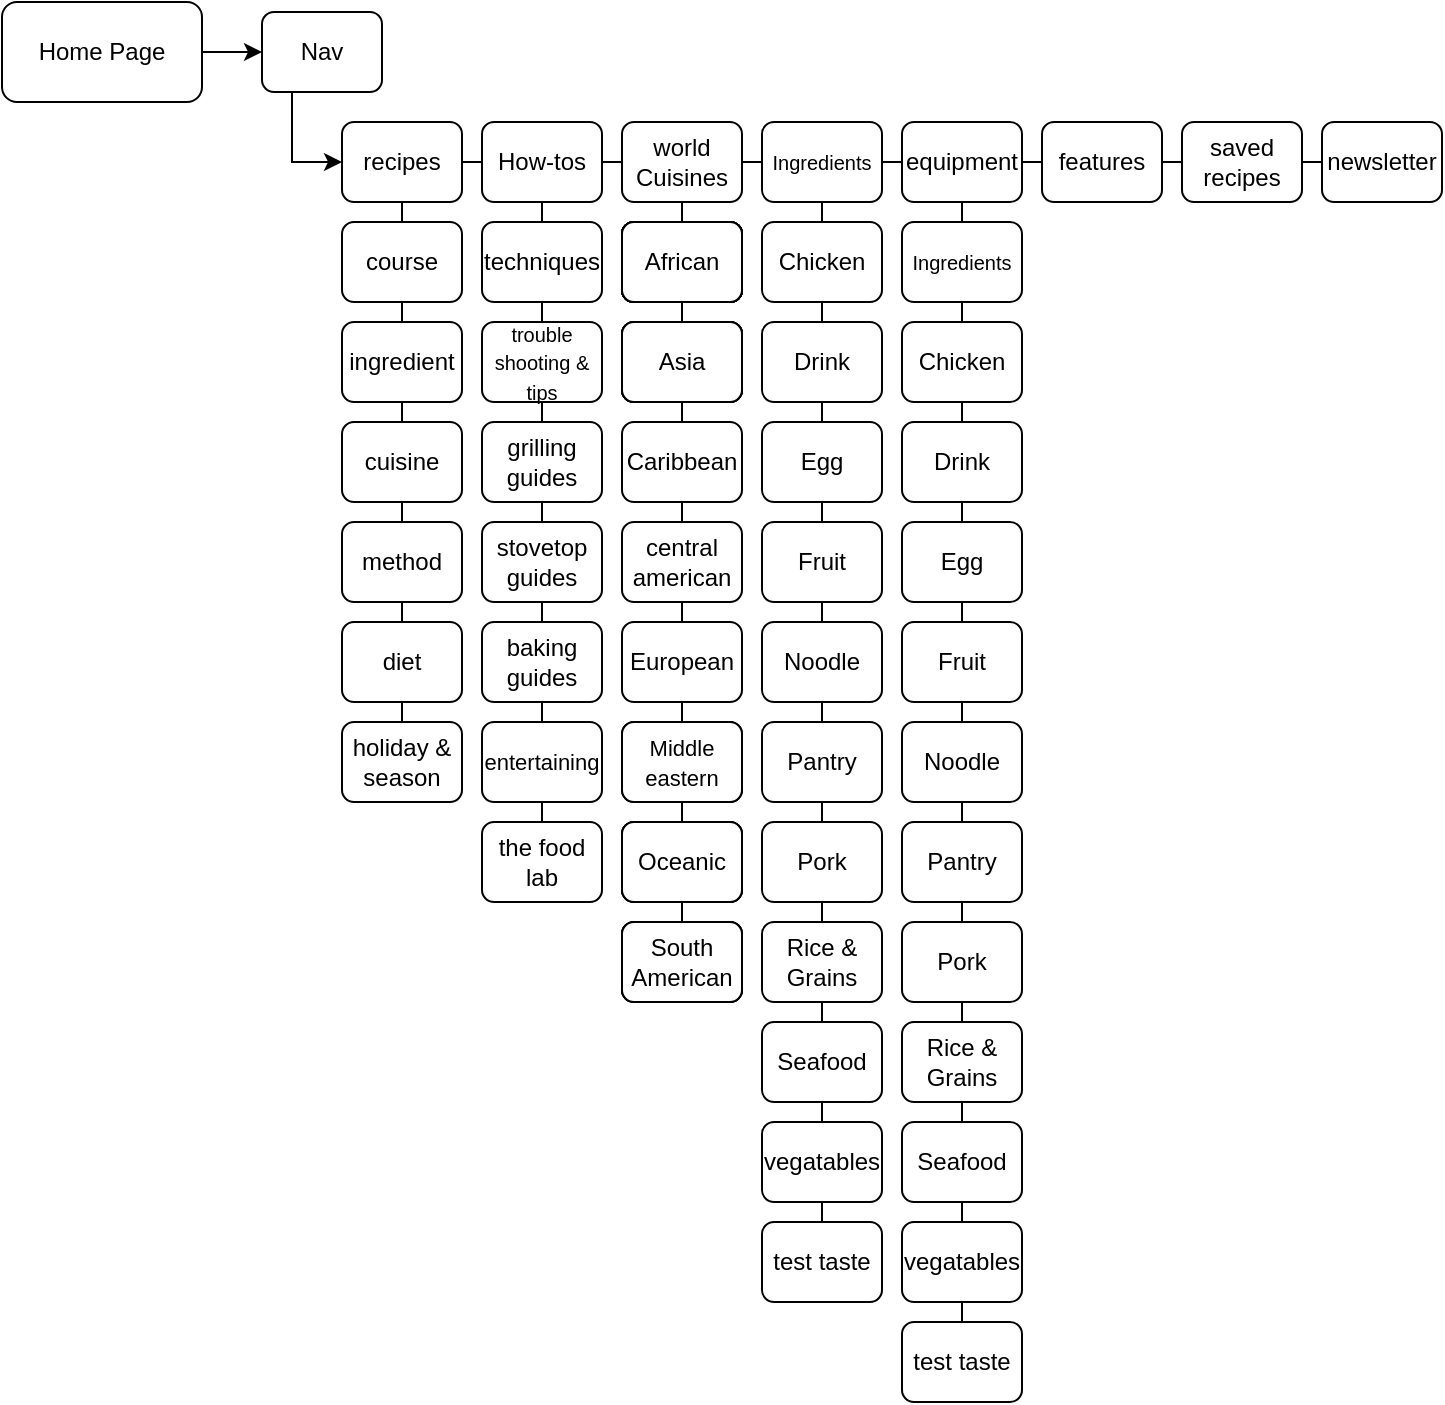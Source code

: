<mxfile version="21.5.0" type="github">
  <diagram name="Page-1" id="UxIshtgka003ao0sYjYL">
    <mxGraphModel dx="794" dy="438" grid="1" gridSize="10" guides="1" tooltips="1" connect="1" arrows="0" fold="1" page="1" pageScale="1" pageWidth="1100" pageHeight="1700" math="0" shadow="0">
      <root>
        <mxCell id="0" />
        <mxCell id="1" parent="0" />
        <mxCell id="VxDrKxtzlqHsqCCPACk3-93" value="" style="endArrow=none;html=1;rounded=0;" edge="1" parent="1" source="VxDrKxtzlqHsqCCPACk3-90" target="VxDrKxtzlqHsqCCPACk3-13">
          <mxGeometry width="50" height="50" relative="1" as="geometry">
            <mxPoint x="600" y="400" as="sourcePoint" />
            <mxPoint x="480" y="380" as="targetPoint" />
          </mxGeometry>
        </mxCell>
        <mxCell id="VxDrKxtzlqHsqCCPACk3-22" value="" style="endArrow=none;html=1;rounded=0;" edge="1" parent="1" source="VxDrKxtzlqHsqCCPACk3-16" target="VxDrKxtzlqHsqCCPACk3-9">
          <mxGeometry width="50" height="50" relative="1" as="geometry">
            <mxPoint x="380" y="230" as="sourcePoint" />
            <mxPoint x="430" y="180" as="targetPoint" />
          </mxGeometry>
        </mxCell>
        <mxCell id="VxDrKxtzlqHsqCCPACk3-125" value="" style="endArrow=none;html=1;rounded=0;" edge="1" parent="1" source="VxDrKxtzlqHsqCCPACk3-121" target="VxDrKxtzlqHsqCCPACk3-12">
          <mxGeometry width="50" height="50" relative="1" as="geometry">
            <mxPoint x="670" y="450" as="sourcePoint" />
            <mxPoint x="550" y="430" as="targetPoint" />
          </mxGeometry>
        </mxCell>
        <mxCell id="VxDrKxtzlqHsqCCPACk3-45" value="" style="endArrow=none;html=1;rounded=0;exitX=0.5;exitY=1;exitDx=0;exitDy=0;" edge="1" source="VxDrKxtzlqHsqCCPACk3-50" parent="1">
          <mxGeometry width="50" height="50" relative="1" as="geometry">
            <mxPoint x="470" y="240" as="sourcePoint" />
            <mxPoint x="350" y="110" as="targetPoint" />
            <Array as="points">
              <mxPoint x="350" y="500" />
              <mxPoint x="350" y="300" />
            </Array>
          </mxGeometry>
        </mxCell>
        <mxCell id="VxDrKxtzlqHsqCCPACk3-37" value="" style="endArrow=none;html=1;rounded=0;exitX=0.5;exitY=1;exitDx=0;exitDy=0;" edge="1" source="VxDrKxtzlqHsqCCPACk3-41" parent="1">
          <mxGeometry width="50" height="50" relative="1" as="geometry">
            <mxPoint x="400" y="240" as="sourcePoint" />
            <mxPoint x="280" y="110" as="targetPoint" />
          </mxGeometry>
        </mxCell>
        <mxCell id="VxDrKxtzlqHsqCCPACk3-33" value="" style="endArrow=none;html=1;rounded=0;" edge="1" parent="1" source="VxDrKxtzlqHsqCCPACk3-32" target="VxDrKxtzlqHsqCCPACk3-16">
          <mxGeometry width="50" height="50" relative="1" as="geometry">
            <mxPoint x="330" y="240" as="sourcePoint" />
            <mxPoint x="380" y="190" as="targetPoint" />
          </mxGeometry>
        </mxCell>
        <mxCell id="VxDrKxtzlqHsqCCPACk3-21" style="edgeStyle=orthogonalEdgeStyle;rounded=0;orthogonalLoop=1;jettySize=auto;html=1;exitX=0.25;exitY=1;exitDx=0;exitDy=0;entryX=0;entryY=0.5;entryDx=0;entryDy=0;" edge="1" parent="1" source="VxDrKxtzlqHsqCCPACk3-6" target="VxDrKxtzlqHsqCCPACk3-16">
          <mxGeometry relative="1" as="geometry" />
        </mxCell>
        <mxCell id="VxDrKxtzlqHsqCCPACk3-6" value="Nav" style="rounded=1;whiteSpace=wrap;html=1;" vertex="1" parent="1">
          <mxGeometry x="140" y="15" width="60" height="40" as="geometry" />
        </mxCell>
        <mxCell id="VxDrKxtzlqHsqCCPACk3-8" style="edgeStyle=orthogonalEdgeStyle;rounded=0;orthogonalLoop=1;jettySize=auto;html=1;exitX=1;exitY=0.5;exitDx=0;exitDy=0;entryX=0;entryY=0.5;entryDx=0;entryDy=0;" edge="1" parent="1" source="VxDrKxtzlqHsqCCPACk3-7" target="VxDrKxtzlqHsqCCPACk3-6">
          <mxGeometry relative="1" as="geometry" />
        </mxCell>
        <mxCell id="VxDrKxtzlqHsqCCPACk3-7" value="Home Page" style="rounded=1;whiteSpace=wrap;html=1;" vertex="1" parent="1">
          <mxGeometry x="10" y="10" width="100" height="50" as="geometry" />
        </mxCell>
        <mxCell id="VxDrKxtzlqHsqCCPACk3-25" value="course" style="rounded=1;whiteSpace=wrap;html=1;" vertex="1" parent="1">
          <mxGeometry x="180" y="120" width="60" height="40" as="geometry" />
        </mxCell>
        <mxCell id="VxDrKxtzlqHsqCCPACk3-26" value="ingredient" style="rounded=1;whiteSpace=wrap;html=1;" vertex="1" parent="1">
          <mxGeometry x="180" y="170" width="60" height="40" as="geometry" />
        </mxCell>
        <mxCell id="VxDrKxtzlqHsqCCPACk3-27" value="cuisine" style="rounded=1;whiteSpace=wrap;html=1;" vertex="1" parent="1">
          <mxGeometry x="180" y="220" width="60" height="40" as="geometry" />
        </mxCell>
        <mxCell id="VxDrKxtzlqHsqCCPACk3-28" style="edgeStyle=orthogonalEdgeStyle;rounded=0;orthogonalLoop=1;jettySize=auto;html=1;exitX=0.5;exitY=1;exitDx=0;exitDy=0;" edge="1" parent="1" source="VxDrKxtzlqHsqCCPACk3-26" target="VxDrKxtzlqHsqCCPACk3-26">
          <mxGeometry relative="1" as="geometry" />
        </mxCell>
        <mxCell id="VxDrKxtzlqHsqCCPACk3-29" style="edgeStyle=orthogonalEdgeStyle;rounded=0;orthogonalLoop=1;jettySize=auto;html=1;exitX=0.5;exitY=1;exitDx=0;exitDy=0;" edge="1" parent="1" source="VxDrKxtzlqHsqCCPACk3-27" target="VxDrKxtzlqHsqCCPACk3-27">
          <mxGeometry relative="1" as="geometry" />
        </mxCell>
        <mxCell id="VxDrKxtzlqHsqCCPACk3-30" value="method" style="rounded=1;whiteSpace=wrap;html=1;" vertex="1" parent="1">
          <mxGeometry x="180" y="270" width="60" height="40" as="geometry" />
        </mxCell>
        <mxCell id="VxDrKxtzlqHsqCCPACk3-31" value="diet" style="rounded=1;whiteSpace=wrap;html=1;" vertex="1" parent="1">
          <mxGeometry x="180" y="320" width="60" height="40" as="geometry" />
        </mxCell>
        <mxCell id="VxDrKxtzlqHsqCCPACk3-32" value="holiday &amp;amp; season" style="rounded=1;whiteSpace=wrap;html=1;" vertex="1" parent="1">
          <mxGeometry x="180" y="370" width="60" height="40" as="geometry" />
        </mxCell>
        <mxCell id="VxDrKxtzlqHsqCCPACk3-34" value="techniques" style="rounded=1;whiteSpace=wrap;html=1;" vertex="1" parent="1">
          <mxGeometry x="250" y="120" width="60" height="40" as="geometry" />
        </mxCell>
        <mxCell id="VxDrKxtzlqHsqCCPACk3-35" value="&lt;font style=&quot;font-size: 10px;&quot;&gt;trouble&lt;br&gt;shooting &amp;amp;&lt;br&gt;tips&lt;br&gt;&lt;/font&gt;" style="rounded=1;whiteSpace=wrap;html=1;" vertex="1" parent="1">
          <mxGeometry x="250" y="170" width="60" height="40" as="geometry" />
        </mxCell>
        <mxCell id="VxDrKxtzlqHsqCCPACk3-36" value="grilling guides" style="rounded=1;whiteSpace=wrap;html=1;" vertex="1" parent="1">
          <mxGeometry x="250" y="220" width="60" height="40" as="geometry" />
        </mxCell>
        <mxCell id="VxDrKxtzlqHsqCCPACk3-38" value="stovetop guides" style="rounded=1;whiteSpace=wrap;html=1;" vertex="1" parent="1">
          <mxGeometry x="250" y="270" width="60" height="40" as="geometry" />
        </mxCell>
        <mxCell id="VxDrKxtzlqHsqCCPACk3-39" value="baking guides" style="rounded=1;whiteSpace=wrap;html=1;" vertex="1" parent="1">
          <mxGeometry x="250" y="320" width="60" height="40" as="geometry" />
        </mxCell>
        <mxCell id="VxDrKxtzlqHsqCCPACk3-40" value="&lt;font style=&quot;font-size: 11px;&quot;&gt;entertaining&lt;/font&gt;" style="rounded=1;whiteSpace=wrap;html=1;" vertex="1" parent="1">
          <mxGeometry x="250" y="370" width="60" height="40" as="geometry" />
        </mxCell>
        <mxCell id="VxDrKxtzlqHsqCCPACk3-41" value="the food lab" style="rounded=1;whiteSpace=wrap;html=1;" vertex="1" parent="1">
          <mxGeometry x="250" y="420" width="60" height="40" as="geometry" />
        </mxCell>
        <mxCell id="VxDrKxtzlqHsqCCPACk3-43" value="African" style="rounded=1;whiteSpace=wrap;html=1;" vertex="1" parent="1">
          <mxGeometry x="320" y="120" width="60" height="40" as="geometry" />
        </mxCell>
        <mxCell id="VxDrKxtzlqHsqCCPACk3-44" value="&lt;font style=&quot;font-size: 12px;&quot;&gt;Asia&lt;br&gt;&lt;/font&gt;" style="rounded=1;whiteSpace=wrap;html=1;" vertex="1" parent="1">
          <mxGeometry x="320" y="170" width="60" height="40" as="geometry" />
        </mxCell>
        <mxCell id="VxDrKxtzlqHsqCCPACk3-46" value="Caribbean" style="rounded=1;whiteSpace=wrap;html=1;" vertex="1" parent="1">
          <mxGeometry x="320" y="220" width="60" height="40" as="geometry" />
        </mxCell>
        <mxCell id="VxDrKxtzlqHsqCCPACk3-47" value="central american" style="rounded=1;whiteSpace=wrap;html=1;" vertex="1" parent="1">
          <mxGeometry x="320" y="270" width="60" height="40" as="geometry" />
        </mxCell>
        <mxCell id="VxDrKxtzlqHsqCCPACk3-48" value="European" style="rounded=1;whiteSpace=wrap;html=1;" vertex="1" parent="1">
          <mxGeometry x="320" y="320" width="60" height="40" as="geometry" />
        </mxCell>
        <mxCell id="VxDrKxtzlqHsqCCPACk3-49" value="&lt;font style=&quot;font-size: 11px;&quot;&gt;Middle eastern&lt;/font&gt;" style="rounded=1;whiteSpace=wrap;html=1;" vertex="1" parent="1">
          <mxGeometry x="320" y="370" width="60" height="40" as="geometry" />
        </mxCell>
        <mxCell id="VxDrKxtzlqHsqCCPACk3-50" value="North American" style="rounded=1;whiteSpace=wrap;html=1;" vertex="1" parent="1">
          <mxGeometry x="320" y="420" width="60" height="40" as="geometry" />
        </mxCell>
        <mxCell id="VxDrKxtzlqHsqCCPACk3-51" value="Oceanic" style="rounded=1;whiteSpace=wrap;html=1;" vertex="1" parent="1">
          <mxGeometry x="320" y="470" width="60" height="40" as="geometry" />
        </mxCell>
        <mxCell id="VxDrKxtzlqHsqCCPACk3-57" value="Oceanic" style="rounded=1;whiteSpace=wrap;html=1;" vertex="1" parent="1">
          <mxGeometry x="320" y="470" width="60" height="40" as="geometry" />
        </mxCell>
        <mxCell id="VxDrKxtzlqHsqCCPACk3-58" value="North American" style="rounded=1;whiteSpace=wrap;html=1;" vertex="1" parent="1">
          <mxGeometry x="320" y="420" width="60" height="40" as="geometry" />
        </mxCell>
        <mxCell id="VxDrKxtzlqHsqCCPACk3-59" value="&lt;font style=&quot;font-size: 11px;&quot;&gt;Middle eastern&lt;/font&gt;" style="rounded=1;whiteSpace=wrap;html=1;" vertex="1" parent="1">
          <mxGeometry x="320" y="370" width="60" height="40" as="geometry" />
        </mxCell>
        <mxCell id="VxDrKxtzlqHsqCCPACk3-65" value="African" style="rounded=1;whiteSpace=wrap;html=1;" vertex="1" parent="1">
          <mxGeometry x="320" y="120" width="60" height="40" as="geometry" />
        </mxCell>
        <mxCell id="VxDrKxtzlqHsqCCPACk3-66" value="African" style="rounded=1;whiteSpace=wrap;html=1;" vertex="1" parent="1">
          <mxGeometry x="320" y="120" width="60" height="40" as="geometry" />
        </mxCell>
        <mxCell id="VxDrKxtzlqHsqCCPACk3-67" value="African" style="rounded=1;whiteSpace=wrap;html=1;" vertex="1" parent="1">
          <mxGeometry x="320" y="120" width="60" height="40" as="geometry" />
        </mxCell>
        <mxCell id="VxDrKxtzlqHsqCCPACk3-68" value="African" style="rounded=1;whiteSpace=wrap;html=1;" vertex="1" parent="1">
          <mxGeometry x="320" y="120" width="60" height="40" as="geometry" />
        </mxCell>
        <mxCell id="VxDrKxtzlqHsqCCPACk3-69" value="African" style="rounded=1;whiteSpace=wrap;html=1;" vertex="1" parent="1">
          <mxGeometry x="320" y="120" width="60" height="40" as="geometry" />
        </mxCell>
        <mxCell id="VxDrKxtzlqHsqCCPACk3-70" value="African" style="rounded=1;whiteSpace=wrap;html=1;" vertex="1" parent="1">
          <mxGeometry x="320" y="120" width="60" height="40" as="geometry" />
        </mxCell>
        <mxCell id="VxDrKxtzlqHsqCCPACk3-71" value="&lt;font style=&quot;font-size: 12px;&quot;&gt;Asia&lt;br&gt;&lt;/font&gt;" style="rounded=1;whiteSpace=wrap;html=1;" vertex="1" parent="1">
          <mxGeometry x="320" y="170" width="60" height="40" as="geometry" />
        </mxCell>
        <mxCell id="VxDrKxtzlqHsqCCPACk3-72" value="African" style="rounded=1;whiteSpace=wrap;html=1;" vertex="1" parent="1">
          <mxGeometry x="320" y="120" width="60" height="40" as="geometry" />
        </mxCell>
        <mxCell id="VxDrKxtzlqHsqCCPACk3-73" value="&lt;font style=&quot;font-size: 12px;&quot;&gt;Asia&lt;br&gt;&lt;/font&gt;" style="rounded=1;whiteSpace=wrap;html=1;" vertex="1" parent="1">
          <mxGeometry x="320" y="170" width="60" height="40" as="geometry" />
        </mxCell>
        <mxCell id="VxDrKxtzlqHsqCCPACk3-74" value="African" style="rounded=1;whiteSpace=wrap;html=1;" vertex="1" parent="1">
          <mxGeometry x="320" y="120" width="60" height="40" as="geometry" />
        </mxCell>
        <mxCell id="VxDrKxtzlqHsqCCPACk3-75" value="&lt;font style=&quot;font-size: 12px;&quot;&gt;Asia&lt;br&gt;&lt;/font&gt;" style="rounded=1;whiteSpace=wrap;html=1;" vertex="1" parent="1">
          <mxGeometry x="320" y="170" width="60" height="40" as="geometry" />
        </mxCell>
        <mxCell id="VxDrKxtzlqHsqCCPACk3-76" value="African" style="rounded=1;whiteSpace=wrap;html=1;" vertex="1" parent="1">
          <mxGeometry x="320" y="120" width="60" height="40" as="geometry" />
        </mxCell>
        <mxCell id="VxDrKxtzlqHsqCCPACk3-77" value="&lt;font style=&quot;font-size: 12px;&quot;&gt;Asia&lt;br&gt;&lt;/font&gt;" style="rounded=1;whiteSpace=wrap;html=1;" vertex="1" parent="1">
          <mxGeometry x="320" y="170" width="60" height="40" as="geometry" />
        </mxCell>
        <mxCell id="VxDrKxtzlqHsqCCPACk3-78" value="South American" style="rounded=1;whiteSpace=wrap;html=1;" vertex="1" parent="1">
          <mxGeometry x="320" y="470" width="60" height="40" as="geometry" />
        </mxCell>
        <mxCell id="VxDrKxtzlqHsqCCPACk3-79" value="Oceanic" style="rounded=1;whiteSpace=wrap;html=1;" vertex="1" parent="1">
          <mxGeometry x="320" y="420" width="60" height="40" as="geometry" />
        </mxCell>
        <mxCell id="VxDrKxtzlqHsqCCPACk3-9" value="newsletter" style="rounded=1;whiteSpace=wrap;html=1;" vertex="1" parent="1">
          <mxGeometry x="670" y="70" width="60" height="40" as="geometry" />
        </mxCell>
        <mxCell id="VxDrKxtzlqHsqCCPACk3-10" value="saved recipes" style="rounded=1;whiteSpace=wrap;html=1;" vertex="1" parent="1">
          <mxGeometry x="600" y="70" width="60" height="40" as="geometry" />
        </mxCell>
        <mxCell id="VxDrKxtzlqHsqCCPACk3-11" value="features" style="rounded=1;whiteSpace=wrap;html=1;" vertex="1" parent="1">
          <mxGeometry x="530" y="70" width="60" height="40" as="geometry" />
        </mxCell>
        <mxCell id="VxDrKxtzlqHsqCCPACk3-12" value="equipment" style="rounded=1;whiteSpace=wrap;html=1;" vertex="1" parent="1">
          <mxGeometry x="460" y="70" width="60" height="40" as="geometry" />
        </mxCell>
        <mxCell id="VxDrKxtzlqHsqCCPACk3-14" value="world Cuisines" style="rounded=1;whiteSpace=wrap;html=1;" vertex="1" parent="1">
          <mxGeometry x="320" y="70" width="60" height="40" as="geometry" />
        </mxCell>
        <mxCell id="VxDrKxtzlqHsqCCPACk3-15" value="How-tos" style="rounded=1;whiteSpace=wrap;html=1;" vertex="1" parent="1">
          <mxGeometry x="250" y="70" width="60" height="40" as="geometry" />
        </mxCell>
        <mxCell id="VxDrKxtzlqHsqCCPACk3-16" value="recipes" style="rounded=1;whiteSpace=wrap;html=1;" vertex="1" parent="1">
          <mxGeometry x="180" y="70" width="60" height="40" as="geometry" />
        </mxCell>
        <mxCell id="VxDrKxtzlqHsqCCPACk3-111" value="" style="group" vertex="1" connectable="0" parent="1">
          <mxGeometry x="460" y="120" width="60" height="590" as="geometry" />
        </mxCell>
        <mxCell id="VxDrKxtzlqHsqCCPACk3-112" value="Rice &amp;amp; Grains" style="rounded=1;whiteSpace=wrap;html=1;" vertex="1" parent="VxDrKxtzlqHsqCCPACk3-111">
          <mxGeometry y="400" width="60" height="40" as="geometry" />
        </mxCell>
        <mxCell id="VxDrKxtzlqHsqCCPACk3-113" value="Pork" style="rounded=1;whiteSpace=wrap;html=1;" vertex="1" parent="VxDrKxtzlqHsqCCPACk3-111">
          <mxGeometry y="350" width="60" height="40" as="geometry" />
        </mxCell>
        <mxCell id="VxDrKxtzlqHsqCCPACk3-114" value="&lt;font style=&quot;font-size: 12px;&quot;&gt;Pantry&lt;/font&gt;" style="rounded=1;whiteSpace=wrap;html=1;" vertex="1" parent="VxDrKxtzlqHsqCCPACk3-111">
          <mxGeometry y="300" width="60" height="40" as="geometry" />
        </mxCell>
        <mxCell id="VxDrKxtzlqHsqCCPACk3-115" value="Noodle" style="rounded=1;whiteSpace=wrap;html=1;" vertex="1" parent="VxDrKxtzlqHsqCCPACk3-111">
          <mxGeometry y="250" width="60" height="40" as="geometry" />
        </mxCell>
        <mxCell id="VxDrKxtzlqHsqCCPACk3-116" value="Fruit" style="rounded=1;whiteSpace=wrap;html=1;" vertex="1" parent="VxDrKxtzlqHsqCCPACk3-111">
          <mxGeometry y="200" width="60" height="40" as="geometry" />
        </mxCell>
        <mxCell id="VxDrKxtzlqHsqCCPACk3-117" value="Egg" style="rounded=1;whiteSpace=wrap;html=1;" vertex="1" parent="VxDrKxtzlqHsqCCPACk3-111">
          <mxGeometry y="150" width="60" height="40" as="geometry" />
        </mxCell>
        <mxCell id="VxDrKxtzlqHsqCCPACk3-118" value="&lt;font style=&quot;font-size: 12px;&quot;&gt;Drink&lt;br&gt;&lt;/font&gt;" style="rounded=1;whiteSpace=wrap;html=1;" vertex="1" parent="VxDrKxtzlqHsqCCPACk3-111">
          <mxGeometry y="100" width="60" height="40" as="geometry" />
        </mxCell>
        <mxCell id="VxDrKxtzlqHsqCCPACk3-119" value="Chicken" style="rounded=1;whiteSpace=wrap;html=1;container=0;" vertex="1" parent="VxDrKxtzlqHsqCCPACk3-111">
          <mxGeometry y="50" width="60" height="40" as="geometry" />
        </mxCell>
        <mxCell id="VxDrKxtzlqHsqCCPACk3-120" value="Seafood" style="rounded=1;whiteSpace=wrap;html=1;flipH=0;flipV=0;" vertex="1" parent="VxDrKxtzlqHsqCCPACk3-111">
          <mxGeometry y="450" width="60" height="40" as="geometry" />
        </mxCell>
        <mxCell id="VxDrKxtzlqHsqCCPACk3-121" value="test taste" style="rounded=1;whiteSpace=wrap;html=1;flipH=0;flipV=0;" vertex="1" parent="VxDrKxtzlqHsqCCPACk3-111">
          <mxGeometry y="550" width="60" height="40" as="geometry" />
        </mxCell>
        <mxCell id="VxDrKxtzlqHsqCCPACk3-122" value="vegatables" style="rounded=1;whiteSpace=wrap;html=1;flipH=0;flipV=0;" vertex="1" parent="VxDrKxtzlqHsqCCPACk3-111">
          <mxGeometry y="500" width="60" height="40" as="geometry" />
        </mxCell>
        <mxCell id="VxDrKxtzlqHsqCCPACk3-123" style="edgeStyle=orthogonalEdgeStyle;rounded=0;orthogonalLoop=1;jettySize=auto;html=1;exitX=0.5;exitY=1;exitDx=0;exitDy=0;" edge="1" parent="VxDrKxtzlqHsqCCPACk3-111" source="VxDrKxtzlqHsqCCPACk3-122" target="VxDrKxtzlqHsqCCPACk3-122">
          <mxGeometry relative="1" as="geometry" />
        </mxCell>
        <mxCell id="VxDrKxtzlqHsqCCPACk3-124" value="&lt;font style=&quot;font-size: 10px;&quot;&gt;Ingredients&lt;/font&gt;" style="rounded=1;whiteSpace=wrap;html=1;" vertex="1" parent="VxDrKxtzlqHsqCCPACk3-111">
          <mxGeometry width="60" height="40" as="geometry" />
        </mxCell>
        <mxCell id="VxDrKxtzlqHsqCCPACk3-80" value="Rice &amp;amp; Grains" style="rounded=1;whiteSpace=wrap;html=1;" vertex="1" parent="1">
          <mxGeometry x="390" y="470" width="60" height="40" as="geometry" />
        </mxCell>
        <mxCell id="VxDrKxtzlqHsqCCPACk3-81" value="Pork" style="rounded=1;whiteSpace=wrap;html=1;" vertex="1" parent="1">
          <mxGeometry x="390" y="420" width="60" height="40" as="geometry" />
        </mxCell>
        <mxCell id="VxDrKxtzlqHsqCCPACk3-82" value="&lt;font style=&quot;font-size: 12px;&quot;&gt;Pantry&lt;/font&gt;" style="rounded=1;whiteSpace=wrap;html=1;" vertex="1" parent="1">
          <mxGeometry x="390" y="370" width="60" height="40" as="geometry" />
        </mxCell>
        <mxCell id="VxDrKxtzlqHsqCCPACk3-83" value="Noodle" style="rounded=1;whiteSpace=wrap;html=1;" vertex="1" parent="1">
          <mxGeometry x="390" y="320" width="60" height="40" as="geometry" />
        </mxCell>
        <mxCell id="VxDrKxtzlqHsqCCPACk3-84" value="Fruit" style="rounded=1;whiteSpace=wrap;html=1;" vertex="1" parent="1">
          <mxGeometry x="390" y="270" width="60" height="40" as="geometry" />
        </mxCell>
        <mxCell id="VxDrKxtzlqHsqCCPACk3-85" value="Egg" style="rounded=1;whiteSpace=wrap;html=1;" vertex="1" parent="1">
          <mxGeometry x="390" y="220" width="60" height="40" as="geometry" />
        </mxCell>
        <mxCell id="VxDrKxtzlqHsqCCPACk3-86" value="&lt;font style=&quot;font-size: 12px;&quot;&gt;Drink&lt;br&gt;&lt;/font&gt;" style="rounded=1;whiteSpace=wrap;html=1;" vertex="1" parent="1">
          <mxGeometry x="390" y="170" width="60" height="40" as="geometry" />
        </mxCell>
        <mxCell id="VxDrKxtzlqHsqCCPACk3-87" value="Chicken" style="rounded=1;whiteSpace=wrap;html=1;container=0;" vertex="1" parent="1">
          <mxGeometry x="390" y="120" width="60" height="40" as="geometry" />
        </mxCell>
        <mxCell id="VxDrKxtzlqHsqCCPACk3-89" value="Seafood" style="rounded=1;whiteSpace=wrap;html=1;flipH=0;flipV=0;" vertex="1" parent="1">
          <mxGeometry x="390" y="520" width="60" height="40" as="geometry" />
        </mxCell>
        <mxCell id="VxDrKxtzlqHsqCCPACk3-90" value="test taste" style="rounded=1;whiteSpace=wrap;html=1;flipH=0;flipV=0;" vertex="1" parent="1">
          <mxGeometry x="390" y="620" width="60" height="40" as="geometry" />
        </mxCell>
        <mxCell id="VxDrKxtzlqHsqCCPACk3-91" value="vegatables" style="rounded=1;whiteSpace=wrap;html=1;flipH=0;flipV=0;" vertex="1" parent="1">
          <mxGeometry x="390" y="570" width="60" height="40" as="geometry" />
        </mxCell>
        <mxCell id="VxDrKxtzlqHsqCCPACk3-92" style="edgeStyle=orthogonalEdgeStyle;rounded=0;orthogonalLoop=1;jettySize=auto;html=1;exitX=0.5;exitY=1;exitDx=0;exitDy=0;" edge="1" parent="1" source="VxDrKxtzlqHsqCCPACk3-91" target="VxDrKxtzlqHsqCCPACk3-91">
          <mxGeometry relative="1" as="geometry" />
        </mxCell>
        <mxCell id="VxDrKxtzlqHsqCCPACk3-13" value="&lt;font style=&quot;font-size: 10px;&quot;&gt;Ingredients&lt;/font&gt;" style="rounded=1;whiteSpace=wrap;html=1;" vertex="1" parent="1">
          <mxGeometry x="390" y="70" width="60" height="40" as="geometry" />
        </mxCell>
      </root>
    </mxGraphModel>
  </diagram>
</mxfile>
